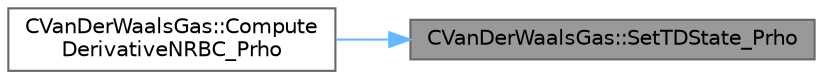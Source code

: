 digraph "CVanDerWaalsGas::SetTDState_Prho"
{
 // LATEX_PDF_SIZE
  bgcolor="transparent";
  edge [fontname=Helvetica,fontsize=10,labelfontname=Helvetica,labelfontsize=10];
  node [fontname=Helvetica,fontsize=10,shape=box,height=0.2,width=0.4];
  rankdir="RL";
  Node1 [id="Node000001",label="CVanDerWaalsGas::SetTDState_Prho",height=0.2,width=0.4,color="gray40", fillcolor="grey60", style="filled", fontcolor="black",tooltip="Set the Dimensionless State using Pressure and Density."];
  Node1 -> Node2 [id="edge1_Node000001_Node000002",dir="back",color="steelblue1",style="solid",tooltip=" "];
  Node2 [id="Node000002",label="CVanDerWaalsGas::Compute\lDerivativeNRBC_Prho",height=0.2,width=0.4,color="grey40", fillcolor="white", style="filled",URL="$classCVanDerWaalsGas.html#a509039b3e2a11f51b2dce888bb1b8ef0",tooltip="compute some derivatives of enthalpy and entropy needed for subsonic inflow BC"];
}
